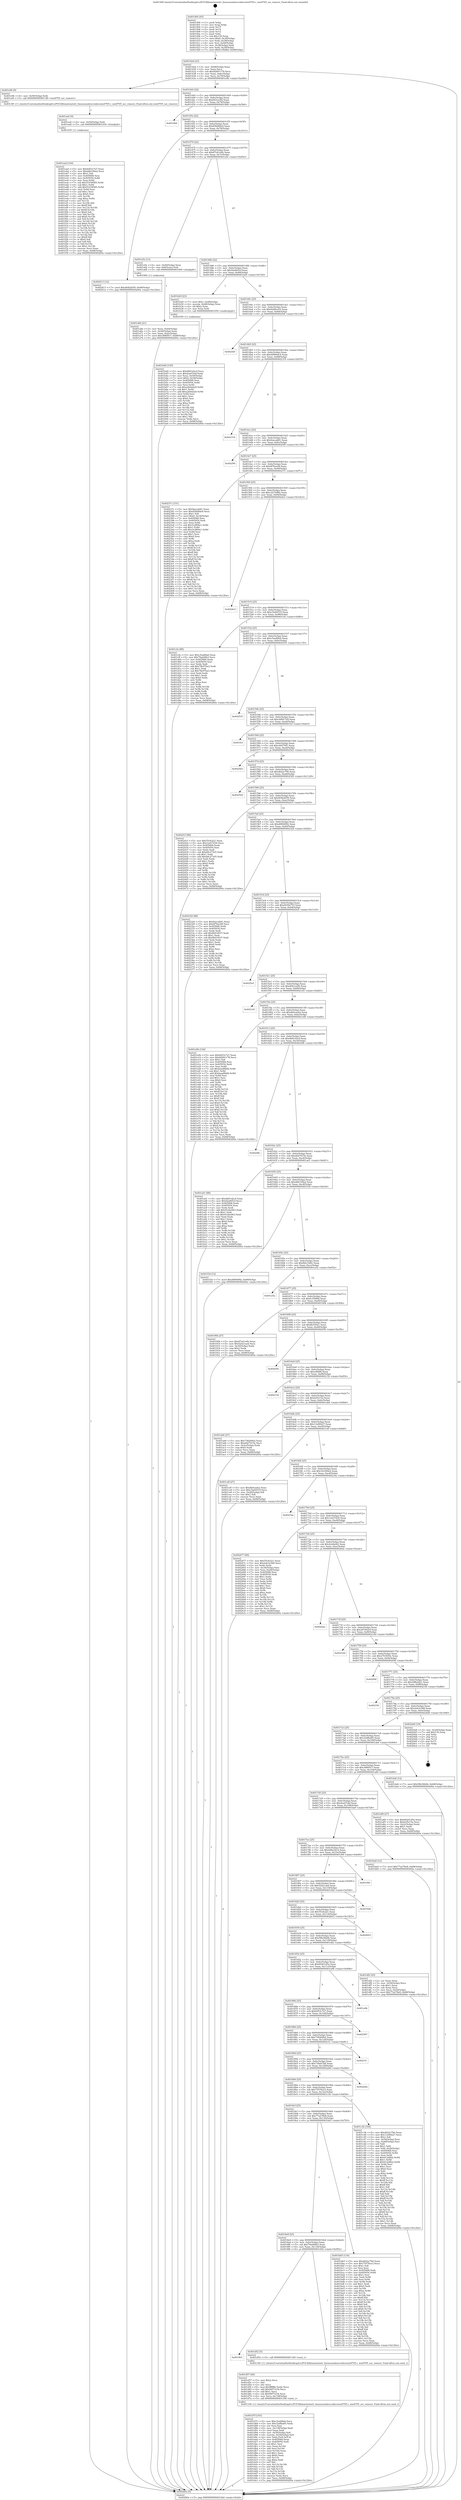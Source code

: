 digraph "0x401400" {
  label = "0x401400 (/mnt/c/Users/mathe/Desktop/tcc/POCII/binaries/extr_linuxsoundsoccodecswm9705.c_wm9705_soc_remove_Final-ollvm.out::main(0))"
  labelloc = "t"
  node[shape=record]

  Entry [label="",width=0.3,height=0.3,shape=circle,fillcolor=black,style=filled]
  "0x40142d" [label="{
     0x40142d [23]\l
     | [instrs]\l
     &nbsp;&nbsp;0x40142d \<+3\>: mov -0x68(%rbp),%eax\l
     &nbsp;&nbsp;0x401430 \<+2\>: mov %eax,%ecx\l
     &nbsp;&nbsp;0x401432 \<+6\>: sub $0x82691178,%ecx\l
     &nbsp;&nbsp;0x401438 \<+3\>: mov %eax,-0x6c(%rbp)\l
     &nbsp;&nbsp;0x40143b \<+3\>: mov %ecx,-0x70(%rbp)\l
     &nbsp;&nbsp;0x40143e \<+6\>: je 0000000000401e9b \<main+0xa9b\>\l
  }"]
  "0x401e9b" [label="{
     0x401e9b [9]\l
     | [instrs]\l
     &nbsp;&nbsp;0x401e9b \<+4\>: mov -0x50(%rbp),%rdi\l
     &nbsp;&nbsp;0x401e9f \<+5\>: call 00000000004013f0 \<wm9705_soc_remove\>\l
     | [calls]\l
     &nbsp;&nbsp;0x4013f0 \{1\} (/mnt/c/Users/mathe/Desktop/tcc/POCII/binaries/extr_linuxsoundsoccodecswm9705.c_wm9705_soc_remove_Final-ollvm.out::wm9705_soc_remove)\l
  }"]
  "0x401444" [label="{
     0x401444 [22]\l
     | [instrs]\l
     &nbsp;&nbsp;0x401444 \<+5\>: jmp 0000000000401449 \<main+0x49\>\l
     &nbsp;&nbsp;0x401449 \<+3\>: mov -0x6c(%rbp),%eax\l
     &nbsp;&nbsp;0x40144c \<+5\>: sub $0x843ca3f2,%eax\l
     &nbsp;&nbsp;0x401451 \<+3\>: mov %eax,-0x74(%rbp)\l
     &nbsp;&nbsp;0x401454 \<+6\>: je 00000000004019b6 \<main+0x5b6\>\l
  }"]
  Exit [label="",width=0.3,height=0.3,shape=circle,fillcolor=black,style=filled,peripheries=2]
  "0x4019b6" [label="{
     0x4019b6\l
  }", style=dashed]
  "0x40145a" [label="{
     0x40145a [22]\l
     | [instrs]\l
     &nbsp;&nbsp;0x40145a \<+5\>: jmp 000000000040145f \<main+0x5f\>\l
     &nbsp;&nbsp;0x40145f \<+3\>: mov -0x6c(%rbp),%eax\l
     &nbsp;&nbsp;0x401462 \<+5\>: sub $0x858d84e9,%eax\l
     &nbsp;&nbsp;0x401467 \<+3\>: mov %eax,-0x78(%rbp)\l
     &nbsp;&nbsp;0x40146a \<+6\>: je 0000000000402413 \<main+0x1013\>\l
  }"]
  "0x401ead" [label="{
     0x401ead [144]\l
     | [instrs]\l
     &nbsp;&nbsp;0x401ead \<+5\>: mov $0x6d53c7a7,%eax\l
     &nbsp;&nbsp;0x401eb2 \<+5\>: mov $0xddb199a2,%ecx\l
     &nbsp;&nbsp;0x401eb7 \<+2\>: mov $0x1,%dl\l
     &nbsp;&nbsp;0x401eb9 \<+7\>: mov 0x405068,%esi\l
     &nbsp;&nbsp;0x401ec0 \<+8\>: mov 0x405054,%r8d\l
     &nbsp;&nbsp;0x401ec8 \<+3\>: mov %esi,%r9d\l
     &nbsp;&nbsp;0x401ecb \<+7\>: sub $0x51038585,%r9d\l
     &nbsp;&nbsp;0x401ed2 \<+4\>: sub $0x1,%r9d\l
     &nbsp;&nbsp;0x401ed6 \<+7\>: add $0x51038585,%r9d\l
     &nbsp;&nbsp;0x401edd \<+4\>: imul %r9d,%esi\l
     &nbsp;&nbsp;0x401ee1 \<+3\>: and $0x1,%esi\l
     &nbsp;&nbsp;0x401ee4 \<+3\>: cmp $0x0,%esi\l
     &nbsp;&nbsp;0x401ee7 \<+4\>: sete %r10b\l
     &nbsp;&nbsp;0x401eeb \<+4\>: cmp $0xa,%r8d\l
     &nbsp;&nbsp;0x401eef \<+4\>: setl %r11b\l
     &nbsp;&nbsp;0x401ef3 \<+3\>: mov %r10b,%bl\l
     &nbsp;&nbsp;0x401ef6 \<+3\>: xor $0xff,%bl\l
     &nbsp;&nbsp;0x401ef9 \<+3\>: mov %r11b,%r14b\l
     &nbsp;&nbsp;0x401efc \<+4\>: xor $0xff,%r14b\l
     &nbsp;&nbsp;0x401f00 \<+3\>: xor $0x0,%dl\l
     &nbsp;&nbsp;0x401f03 \<+3\>: mov %bl,%r15b\l
     &nbsp;&nbsp;0x401f06 \<+4\>: and $0x0,%r15b\l
     &nbsp;&nbsp;0x401f0a \<+3\>: and %dl,%r10b\l
     &nbsp;&nbsp;0x401f0d \<+3\>: mov %r14b,%r12b\l
     &nbsp;&nbsp;0x401f10 \<+4\>: and $0x0,%r12b\l
     &nbsp;&nbsp;0x401f14 \<+3\>: and %dl,%r11b\l
     &nbsp;&nbsp;0x401f17 \<+3\>: or %r10b,%r15b\l
     &nbsp;&nbsp;0x401f1a \<+3\>: or %r11b,%r12b\l
     &nbsp;&nbsp;0x401f1d \<+3\>: xor %r12b,%r15b\l
     &nbsp;&nbsp;0x401f20 \<+3\>: or %r14b,%bl\l
     &nbsp;&nbsp;0x401f23 \<+3\>: xor $0xff,%bl\l
     &nbsp;&nbsp;0x401f26 \<+3\>: or $0x0,%dl\l
     &nbsp;&nbsp;0x401f29 \<+2\>: and %dl,%bl\l
     &nbsp;&nbsp;0x401f2b \<+3\>: or %bl,%r15b\l
     &nbsp;&nbsp;0x401f2e \<+4\>: test $0x1,%r15b\l
     &nbsp;&nbsp;0x401f32 \<+3\>: cmovne %ecx,%eax\l
     &nbsp;&nbsp;0x401f35 \<+3\>: mov %eax,-0x68(%rbp)\l
     &nbsp;&nbsp;0x401f38 \<+5\>: jmp 000000000040260a \<main+0x120a\>\l
  }"]
  "0x402413" [label="{
     0x402413 [12]\l
     | [instrs]\l
     &nbsp;&nbsp;0x402413 \<+7\>: movl $0xd04b2b59,-0x68(%rbp)\l
     &nbsp;&nbsp;0x40241a \<+5\>: jmp 000000000040260a \<main+0x120a\>\l
  }"]
  "0x401470" [label="{
     0x401470 [22]\l
     | [instrs]\l
     &nbsp;&nbsp;0x401470 \<+5\>: jmp 0000000000401475 \<main+0x75\>\l
     &nbsp;&nbsp;0x401475 \<+3\>: mov -0x6c(%rbp),%eax\l
     &nbsp;&nbsp;0x401478 \<+5\>: sub $0x87e41e4b,%eax\l
     &nbsp;&nbsp;0x40147d \<+3\>: mov %eax,-0x7c(%rbp)\l
     &nbsp;&nbsp;0x401480 \<+6\>: je 0000000000401a5e \<main+0x65e\>\l
  }"]
  "0x401ea4" [label="{
     0x401ea4 [9]\l
     | [instrs]\l
     &nbsp;&nbsp;0x401ea4 \<+4\>: mov -0x50(%rbp),%rdi\l
     &nbsp;&nbsp;0x401ea8 \<+5\>: call 0000000000401030 \<free@plt\>\l
     | [calls]\l
     &nbsp;&nbsp;0x401030 \{1\} (unknown)\l
  }"]
  "0x401a5e" [label="{
     0x401a5e [13]\l
     | [instrs]\l
     &nbsp;&nbsp;0x401a5e \<+4\>: mov -0x40(%rbp),%rax\l
     &nbsp;&nbsp;0x401a62 \<+4\>: mov 0x8(%rax),%rdi\l
     &nbsp;&nbsp;0x401a66 \<+5\>: call 0000000000401060 \<atoi@plt\>\l
     | [calls]\l
     &nbsp;&nbsp;0x401060 \{1\} (unknown)\l
  }"]
  "0x401486" [label="{
     0x401486 [22]\l
     | [instrs]\l
     &nbsp;&nbsp;0x401486 \<+5\>: jmp 000000000040148b \<main+0x8b\>\l
     &nbsp;&nbsp;0x40148b \<+3\>: mov -0x6c(%rbp),%eax\l
     &nbsp;&nbsp;0x40148e \<+5\>: sub $0x92a665cf,%eax\l
     &nbsp;&nbsp;0x401493 \<+3\>: mov %eax,-0x80(%rbp)\l
     &nbsp;&nbsp;0x401496 \<+6\>: je 0000000000401b29 \<main+0x729\>\l
  }"]
  "0x401d7f" [label="{
     0x401d7f [103]\l
     | [instrs]\l
     &nbsp;&nbsp;0x401d7f \<+5\>: mov $0xc5ea88a6,%ecx\l
     &nbsp;&nbsp;0x401d84 \<+5\>: mov $0x32dfba85,%edx\l
     &nbsp;&nbsp;0x401d89 \<+2\>: xor %esi,%esi\l
     &nbsp;&nbsp;0x401d8b \<+6\>: mov -0x138(%rbp),%edi\l
     &nbsp;&nbsp;0x401d91 \<+3\>: imul %eax,%edi\l
     &nbsp;&nbsp;0x401d94 \<+4\>: mov -0x50(%rbp),%r8\l
     &nbsp;&nbsp;0x401d98 \<+4\>: movslq -0x54(%rbp),%r9\l
     &nbsp;&nbsp;0x401d9c \<+4\>: mov %edi,(%r8,%r9,4)\l
     &nbsp;&nbsp;0x401da0 \<+7\>: mov 0x405068,%eax\l
     &nbsp;&nbsp;0x401da7 \<+7\>: mov 0x405054,%edi\l
     &nbsp;&nbsp;0x401dae \<+3\>: sub $0x1,%esi\l
     &nbsp;&nbsp;0x401db1 \<+3\>: mov %eax,%r10d\l
     &nbsp;&nbsp;0x401db4 \<+3\>: add %esi,%r10d\l
     &nbsp;&nbsp;0x401db7 \<+4\>: imul %r10d,%eax\l
     &nbsp;&nbsp;0x401dbb \<+3\>: and $0x1,%eax\l
     &nbsp;&nbsp;0x401dbe \<+3\>: cmp $0x0,%eax\l
     &nbsp;&nbsp;0x401dc1 \<+4\>: sete %r11b\l
     &nbsp;&nbsp;0x401dc5 \<+3\>: cmp $0xa,%edi\l
     &nbsp;&nbsp;0x401dc8 \<+3\>: setl %bl\l
     &nbsp;&nbsp;0x401dcb \<+3\>: mov %r11b,%r14b\l
     &nbsp;&nbsp;0x401dce \<+3\>: and %bl,%r14b\l
     &nbsp;&nbsp;0x401dd1 \<+3\>: xor %bl,%r11b\l
     &nbsp;&nbsp;0x401dd4 \<+3\>: or %r11b,%r14b\l
     &nbsp;&nbsp;0x401dd7 \<+4\>: test $0x1,%r14b\l
     &nbsp;&nbsp;0x401ddb \<+3\>: cmovne %edx,%ecx\l
     &nbsp;&nbsp;0x401dde \<+3\>: mov %ecx,-0x68(%rbp)\l
     &nbsp;&nbsp;0x401de1 \<+5\>: jmp 000000000040260a \<main+0x120a\>\l
  }"]
  "0x401b29" [label="{
     0x401b29 [23]\l
     | [instrs]\l
     &nbsp;&nbsp;0x401b29 \<+7\>: movl $0x1,-0x48(%rbp)\l
     &nbsp;&nbsp;0x401b30 \<+4\>: movslq -0x48(%rbp),%rax\l
     &nbsp;&nbsp;0x401b34 \<+4\>: shl $0x2,%rax\l
     &nbsp;&nbsp;0x401b38 \<+3\>: mov %rax,%rdi\l
     &nbsp;&nbsp;0x401b3b \<+5\>: call 0000000000401050 \<malloc@plt\>\l
     | [calls]\l
     &nbsp;&nbsp;0x401050 \{1\} (unknown)\l
  }"]
  "0x40149c" [label="{
     0x40149c [25]\l
     | [instrs]\l
     &nbsp;&nbsp;0x40149c \<+5\>: jmp 00000000004014a1 \<main+0xa1\>\l
     &nbsp;&nbsp;0x4014a1 \<+3\>: mov -0x6c(%rbp),%eax\l
     &nbsp;&nbsp;0x4014a4 \<+5\>: sub $0x92d6ec03,%eax\l
     &nbsp;&nbsp;0x4014a9 \<+6\>: mov %eax,-0x84(%rbp)\l
     &nbsp;&nbsp;0x4014af \<+6\>: je 00000000004025df \<main+0x11df\>\l
  }"]
  "0x401d57" [label="{
     0x401d57 [40]\l
     | [instrs]\l
     &nbsp;&nbsp;0x401d57 \<+5\>: mov $0x2,%ecx\l
     &nbsp;&nbsp;0x401d5c \<+1\>: cltd\l
     &nbsp;&nbsp;0x401d5d \<+2\>: idiv %ecx\l
     &nbsp;&nbsp;0x401d5f \<+6\>: imul $0xfffffffe,%edx,%ecx\l
     &nbsp;&nbsp;0x401d65 \<+6\>: add $0x90f73c54,%ecx\l
     &nbsp;&nbsp;0x401d6b \<+3\>: add $0x1,%ecx\l
     &nbsp;&nbsp;0x401d6e \<+6\>: sub $0x90f73c54,%ecx\l
     &nbsp;&nbsp;0x401d74 \<+6\>: mov %ecx,-0x138(%rbp)\l
     &nbsp;&nbsp;0x401d7a \<+5\>: call 0000000000401160 \<next_i\>\l
     | [calls]\l
     &nbsp;&nbsp;0x401160 \{1\} (/mnt/c/Users/mathe/Desktop/tcc/POCII/binaries/extr_linuxsoundsoccodecswm9705.c_wm9705_soc_remove_Final-ollvm.out::next_i)\l
  }"]
  "0x4025df" [label="{
     0x4025df\l
  }", style=dashed]
  "0x4014b5" [label="{
     0x4014b5 [25]\l
     | [instrs]\l
     &nbsp;&nbsp;0x4014b5 \<+5\>: jmp 00000000004014ba \<main+0xba\>\l
     &nbsp;&nbsp;0x4014ba \<+3\>: mov -0x6c(%rbp),%eax\l
     &nbsp;&nbsp;0x4014bd \<+5\>: sub $0x9d994dc4,%eax\l
     &nbsp;&nbsp;0x4014c2 \<+6\>: mov %eax,-0x88(%rbp)\l
     &nbsp;&nbsp;0x4014c8 \<+6\>: je 0000000000402318 \<main+0xf18\>\l
  }"]
  "0x401901" [label="{
     0x401901\l
  }", style=dashed]
  "0x402318" [label="{
     0x402318\l
  }", style=dashed]
  "0x4014ce" [label="{
     0x4014ce [25]\l
     | [instrs]\l
     &nbsp;&nbsp;0x4014ce \<+5\>: jmp 00000000004014d3 \<main+0xd3\>\l
     &nbsp;&nbsp;0x4014d3 \<+3\>: mov -0x6c(%rbp),%eax\l
     &nbsp;&nbsp;0x4014d6 \<+5\>: sub $0x9eecab81,%eax\l
     &nbsp;&nbsp;0x4014db \<+6\>: mov %eax,-0x8c(%rbp)\l
     &nbsp;&nbsp;0x4014e1 \<+6\>: je 00000000004025f0 \<main+0x11f0\>\l
  }"]
  "0x401d52" [label="{
     0x401d52 [5]\l
     | [instrs]\l
     &nbsp;&nbsp;0x401d52 \<+5\>: call 0000000000401160 \<next_i\>\l
     | [calls]\l
     &nbsp;&nbsp;0x401160 \{1\} (/mnt/c/Users/mathe/Desktop/tcc/POCII/binaries/extr_linuxsoundsoccodecswm9705.c_wm9705_soc_remove_Final-ollvm.out::next_i)\l
  }"]
  "0x4025f0" [label="{
     0x4025f0\l
  }", style=dashed]
  "0x4014e7" [label="{
     0x4014e7 [25]\l
     | [instrs]\l
     &nbsp;&nbsp;0x4014e7 \<+5\>: jmp 00000000004014ec \<main+0xec\>\l
     &nbsp;&nbsp;0x4014ec \<+3\>: mov -0x6c(%rbp),%eax\l
     &nbsp;&nbsp;0x4014ef \<+5\>: sub $0x9f76ac08,%eax\l
     &nbsp;&nbsp;0x4014f4 \<+6\>: mov %eax,-0x90(%rbp)\l
     &nbsp;&nbsp;0x4014fa \<+6\>: je 000000000040237c \<main+0xf7c\>\l
  }"]
  "0x4018e8" [label="{
     0x4018e8 [25]\l
     | [instrs]\l
     &nbsp;&nbsp;0x4018e8 \<+5\>: jmp 00000000004018ed \<main+0x4ed\>\l
     &nbsp;&nbsp;0x4018ed \<+3\>: mov -0x6c(%rbp),%eax\l
     &nbsp;&nbsp;0x4018f0 \<+5\>: sub $0x79add9b3,%eax\l
     &nbsp;&nbsp;0x4018f5 \<+6\>: mov %eax,-0x134(%rbp)\l
     &nbsp;&nbsp;0x4018fb \<+6\>: je 0000000000401d52 \<main+0x952\>\l
  }"]
  "0x40237c" [label="{
     0x40237c [151]\l
     | [instrs]\l
     &nbsp;&nbsp;0x40237c \<+5\>: mov $0x9eecab81,%eax\l
     &nbsp;&nbsp;0x402381 \<+5\>: mov $0x858d84e9,%ecx\l
     &nbsp;&nbsp;0x402386 \<+2\>: mov $0x1,%dl\l
     &nbsp;&nbsp;0x402388 \<+7\>: movl $0x0,-0x34(%rbp)\l
     &nbsp;&nbsp;0x40238f \<+7\>: mov 0x405068,%esi\l
     &nbsp;&nbsp;0x402396 \<+7\>: mov 0x405054,%edi\l
     &nbsp;&nbsp;0x40239d \<+3\>: mov %esi,%r8d\l
     &nbsp;&nbsp;0x4023a0 \<+7\>: sub $0x3c2f69e1,%r8d\l
     &nbsp;&nbsp;0x4023a7 \<+4\>: sub $0x1,%r8d\l
     &nbsp;&nbsp;0x4023ab \<+7\>: add $0x3c2f69e1,%r8d\l
     &nbsp;&nbsp;0x4023b2 \<+4\>: imul %r8d,%esi\l
     &nbsp;&nbsp;0x4023b6 \<+3\>: and $0x1,%esi\l
     &nbsp;&nbsp;0x4023b9 \<+3\>: cmp $0x0,%esi\l
     &nbsp;&nbsp;0x4023bc \<+4\>: sete %r9b\l
     &nbsp;&nbsp;0x4023c0 \<+3\>: cmp $0xa,%edi\l
     &nbsp;&nbsp;0x4023c3 \<+4\>: setl %r10b\l
     &nbsp;&nbsp;0x4023c7 \<+3\>: mov %r9b,%r11b\l
     &nbsp;&nbsp;0x4023ca \<+4\>: xor $0xff,%r11b\l
     &nbsp;&nbsp;0x4023ce \<+3\>: mov %r10b,%bl\l
     &nbsp;&nbsp;0x4023d1 \<+3\>: xor $0xff,%bl\l
     &nbsp;&nbsp;0x4023d4 \<+3\>: xor $0x1,%dl\l
     &nbsp;&nbsp;0x4023d7 \<+3\>: mov %r11b,%r14b\l
     &nbsp;&nbsp;0x4023da \<+4\>: and $0xff,%r14b\l
     &nbsp;&nbsp;0x4023de \<+3\>: and %dl,%r9b\l
     &nbsp;&nbsp;0x4023e1 \<+3\>: mov %bl,%r15b\l
     &nbsp;&nbsp;0x4023e4 \<+4\>: and $0xff,%r15b\l
     &nbsp;&nbsp;0x4023e8 \<+3\>: and %dl,%r10b\l
     &nbsp;&nbsp;0x4023eb \<+3\>: or %r9b,%r14b\l
     &nbsp;&nbsp;0x4023ee \<+3\>: or %r10b,%r15b\l
     &nbsp;&nbsp;0x4023f1 \<+3\>: xor %r15b,%r14b\l
     &nbsp;&nbsp;0x4023f4 \<+3\>: or %bl,%r11b\l
     &nbsp;&nbsp;0x4023f7 \<+4\>: xor $0xff,%r11b\l
     &nbsp;&nbsp;0x4023fb \<+3\>: or $0x1,%dl\l
     &nbsp;&nbsp;0x4023fe \<+3\>: and %dl,%r11b\l
     &nbsp;&nbsp;0x402401 \<+3\>: or %r11b,%r14b\l
     &nbsp;&nbsp;0x402404 \<+4\>: test $0x1,%r14b\l
     &nbsp;&nbsp;0x402408 \<+3\>: cmovne %ecx,%eax\l
     &nbsp;&nbsp;0x40240b \<+3\>: mov %eax,-0x68(%rbp)\l
     &nbsp;&nbsp;0x40240e \<+5\>: jmp 000000000040260a \<main+0x120a\>\l
  }"]
  "0x401500" [label="{
     0x401500 [25]\l
     | [instrs]\l
     &nbsp;&nbsp;0x401500 \<+5\>: jmp 0000000000401505 \<main+0x105\>\l
     &nbsp;&nbsp;0x401505 \<+3\>: mov -0x6c(%rbp),%eax\l
     &nbsp;&nbsp;0x401508 \<+5\>: sub $0xc227dd82,%eax\l
     &nbsp;&nbsp;0x40150d \<+6\>: mov %eax,-0x94(%rbp)\l
     &nbsp;&nbsp;0x401513 \<+6\>: je 00000000004024e3 \<main+0x10e3\>\l
  }"]
  "0x401bb5" [label="{
     0x401bb5 [134]\l
     | [instrs]\l
     &nbsp;&nbsp;0x401bb5 \<+5\>: mov $0xd022c790,%eax\l
     &nbsp;&nbsp;0x401bba \<+5\>: mov $0x75578ce3,%ecx\l
     &nbsp;&nbsp;0x401bbf \<+2\>: mov $0x1,%dl\l
     &nbsp;&nbsp;0x401bc1 \<+2\>: xor %esi,%esi\l
     &nbsp;&nbsp;0x401bc3 \<+7\>: mov 0x405068,%edi\l
     &nbsp;&nbsp;0x401bca \<+8\>: mov 0x405054,%r8d\l
     &nbsp;&nbsp;0x401bd2 \<+3\>: sub $0x1,%esi\l
     &nbsp;&nbsp;0x401bd5 \<+3\>: mov %edi,%r9d\l
     &nbsp;&nbsp;0x401bd8 \<+3\>: add %esi,%r9d\l
     &nbsp;&nbsp;0x401bdb \<+4\>: imul %r9d,%edi\l
     &nbsp;&nbsp;0x401bdf \<+3\>: and $0x1,%edi\l
     &nbsp;&nbsp;0x401be2 \<+3\>: cmp $0x0,%edi\l
     &nbsp;&nbsp;0x401be5 \<+4\>: sete %r10b\l
     &nbsp;&nbsp;0x401be9 \<+4\>: cmp $0xa,%r8d\l
     &nbsp;&nbsp;0x401bed \<+4\>: setl %r11b\l
     &nbsp;&nbsp;0x401bf1 \<+3\>: mov %r10b,%bl\l
     &nbsp;&nbsp;0x401bf4 \<+3\>: xor $0xff,%bl\l
     &nbsp;&nbsp;0x401bf7 \<+3\>: mov %r11b,%r14b\l
     &nbsp;&nbsp;0x401bfa \<+4\>: xor $0xff,%r14b\l
     &nbsp;&nbsp;0x401bfe \<+3\>: xor $0x0,%dl\l
     &nbsp;&nbsp;0x401c01 \<+3\>: mov %bl,%r15b\l
     &nbsp;&nbsp;0x401c04 \<+4\>: and $0x0,%r15b\l
     &nbsp;&nbsp;0x401c08 \<+3\>: and %dl,%r10b\l
     &nbsp;&nbsp;0x401c0b \<+3\>: mov %r14b,%r12b\l
     &nbsp;&nbsp;0x401c0e \<+4\>: and $0x0,%r12b\l
     &nbsp;&nbsp;0x401c12 \<+3\>: and %dl,%r11b\l
     &nbsp;&nbsp;0x401c15 \<+3\>: or %r10b,%r15b\l
     &nbsp;&nbsp;0x401c18 \<+3\>: or %r11b,%r12b\l
     &nbsp;&nbsp;0x401c1b \<+3\>: xor %r12b,%r15b\l
     &nbsp;&nbsp;0x401c1e \<+3\>: or %r14b,%bl\l
     &nbsp;&nbsp;0x401c21 \<+3\>: xor $0xff,%bl\l
     &nbsp;&nbsp;0x401c24 \<+3\>: or $0x0,%dl\l
     &nbsp;&nbsp;0x401c27 \<+2\>: and %dl,%bl\l
     &nbsp;&nbsp;0x401c29 \<+3\>: or %bl,%r15b\l
     &nbsp;&nbsp;0x401c2c \<+4\>: test $0x1,%r15b\l
     &nbsp;&nbsp;0x401c30 \<+3\>: cmovne %ecx,%eax\l
     &nbsp;&nbsp;0x401c33 \<+3\>: mov %eax,-0x68(%rbp)\l
     &nbsp;&nbsp;0x401c36 \<+5\>: jmp 000000000040260a \<main+0x120a\>\l
  }"]
  "0x4024e3" [label="{
     0x4024e3\l
  }", style=dashed]
  "0x401519" [label="{
     0x401519 [25]\l
     | [instrs]\l
     &nbsp;&nbsp;0x401519 \<+5\>: jmp 000000000040151e \<main+0x11e\>\l
     &nbsp;&nbsp;0x40151e \<+3\>: mov -0x6c(%rbp),%eax\l
     &nbsp;&nbsp;0x401521 \<+5\>: sub $0xc5a04519,%eax\l
     &nbsp;&nbsp;0x401526 \<+6\>: mov %eax,-0x98(%rbp)\l
     &nbsp;&nbsp;0x40152c \<+6\>: je 0000000000401cfa \<main+0x8fa\>\l
  }"]
  "0x4018cf" [label="{
     0x4018cf [25]\l
     | [instrs]\l
     &nbsp;&nbsp;0x4018cf \<+5\>: jmp 00000000004018d4 \<main+0x4d4\>\l
     &nbsp;&nbsp;0x4018d4 \<+3\>: mov -0x6c(%rbp),%eax\l
     &nbsp;&nbsp;0x4018d7 \<+5\>: sub $0x77a278e8,%eax\l
     &nbsp;&nbsp;0x4018dc \<+6\>: mov %eax,-0x130(%rbp)\l
     &nbsp;&nbsp;0x4018e2 \<+6\>: je 0000000000401bb5 \<main+0x7b5\>\l
  }"]
  "0x401cfa" [label="{
     0x401cfa [88]\l
     | [instrs]\l
     &nbsp;&nbsp;0x401cfa \<+5\>: mov $0xc5ea88a6,%eax\l
     &nbsp;&nbsp;0x401cff \<+5\>: mov $0x79add9b3,%ecx\l
     &nbsp;&nbsp;0x401d04 \<+7\>: mov 0x405068,%edx\l
     &nbsp;&nbsp;0x401d0b \<+7\>: mov 0x405054,%esi\l
     &nbsp;&nbsp;0x401d12 \<+2\>: mov %edx,%edi\l
     &nbsp;&nbsp;0x401d14 \<+6\>: add $0x78e97ba3,%edi\l
     &nbsp;&nbsp;0x401d1a \<+3\>: sub $0x1,%edi\l
     &nbsp;&nbsp;0x401d1d \<+6\>: sub $0x78e97ba3,%edi\l
     &nbsp;&nbsp;0x401d23 \<+3\>: imul %edi,%edx\l
     &nbsp;&nbsp;0x401d26 \<+3\>: and $0x1,%edx\l
     &nbsp;&nbsp;0x401d29 \<+3\>: cmp $0x0,%edx\l
     &nbsp;&nbsp;0x401d2c \<+4\>: sete %r8b\l
     &nbsp;&nbsp;0x401d30 \<+3\>: cmp $0xa,%esi\l
     &nbsp;&nbsp;0x401d33 \<+4\>: setl %r9b\l
     &nbsp;&nbsp;0x401d37 \<+3\>: mov %r8b,%r10b\l
     &nbsp;&nbsp;0x401d3a \<+3\>: and %r9b,%r10b\l
     &nbsp;&nbsp;0x401d3d \<+3\>: xor %r9b,%r8b\l
     &nbsp;&nbsp;0x401d40 \<+3\>: or %r8b,%r10b\l
     &nbsp;&nbsp;0x401d43 \<+4\>: test $0x1,%r10b\l
     &nbsp;&nbsp;0x401d47 \<+3\>: cmovne %ecx,%eax\l
     &nbsp;&nbsp;0x401d4a \<+3\>: mov %eax,-0x68(%rbp)\l
     &nbsp;&nbsp;0x401d4d \<+5\>: jmp 000000000040260a \<main+0x120a\>\l
  }"]
  "0x401532" [label="{
     0x401532 [25]\l
     | [instrs]\l
     &nbsp;&nbsp;0x401532 \<+5\>: jmp 0000000000401537 \<main+0x137\>\l
     &nbsp;&nbsp;0x401537 \<+3\>: mov -0x6c(%rbp),%eax\l
     &nbsp;&nbsp;0x40153a \<+5\>: sub $0xc5ea88a6,%eax\l
     &nbsp;&nbsp;0x40153f \<+6\>: mov %eax,-0x9c(%rbp)\l
     &nbsp;&nbsp;0x401545 \<+6\>: je 0000000000402535 \<main+0x1135\>\l
  }"]
  "0x401c3b" [label="{
     0x401c3b [164]\l
     | [instrs]\l
     &nbsp;&nbsp;0x401c3b \<+5\>: mov $0xd022c790,%eax\l
     &nbsp;&nbsp;0x401c40 \<+5\>: mov $0x13a99227,%ecx\l
     &nbsp;&nbsp;0x401c45 \<+2\>: mov $0x1,%dl\l
     &nbsp;&nbsp;0x401c47 \<+3\>: mov -0x54(%rbp),%esi\l
     &nbsp;&nbsp;0x401c4a \<+3\>: cmp -0x48(%rbp),%esi\l
     &nbsp;&nbsp;0x401c4d \<+4\>: setl %dil\l
     &nbsp;&nbsp;0x401c51 \<+4\>: and $0x1,%dil\l
     &nbsp;&nbsp;0x401c55 \<+4\>: mov %dil,-0x26(%rbp)\l
     &nbsp;&nbsp;0x401c59 \<+7\>: mov 0x405068,%esi\l
     &nbsp;&nbsp;0x401c60 \<+8\>: mov 0x405054,%r8d\l
     &nbsp;&nbsp;0x401c68 \<+3\>: mov %esi,%r9d\l
     &nbsp;&nbsp;0x401c6b \<+7\>: sub $0x612d8b2,%r9d\l
     &nbsp;&nbsp;0x401c72 \<+4\>: sub $0x1,%r9d\l
     &nbsp;&nbsp;0x401c76 \<+7\>: add $0x612d8b2,%r9d\l
     &nbsp;&nbsp;0x401c7d \<+4\>: imul %r9d,%esi\l
     &nbsp;&nbsp;0x401c81 \<+3\>: and $0x1,%esi\l
     &nbsp;&nbsp;0x401c84 \<+3\>: cmp $0x0,%esi\l
     &nbsp;&nbsp;0x401c87 \<+4\>: sete %dil\l
     &nbsp;&nbsp;0x401c8b \<+4\>: cmp $0xa,%r8d\l
     &nbsp;&nbsp;0x401c8f \<+4\>: setl %r10b\l
     &nbsp;&nbsp;0x401c93 \<+3\>: mov %dil,%r11b\l
     &nbsp;&nbsp;0x401c96 \<+4\>: xor $0xff,%r11b\l
     &nbsp;&nbsp;0x401c9a \<+3\>: mov %r10b,%bl\l
     &nbsp;&nbsp;0x401c9d \<+3\>: xor $0xff,%bl\l
     &nbsp;&nbsp;0x401ca0 \<+3\>: xor $0x1,%dl\l
     &nbsp;&nbsp;0x401ca3 \<+3\>: mov %r11b,%r14b\l
     &nbsp;&nbsp;0x401ca6 \<+4\>: and $0xff,%r14b\l
     &nbsp;&nbsp;0x401caa \<+3\>: and %dl,%dil\l
     &nbsp;&nbsp;0x401cad \<+3\>: mov %bl,%r15b\l
     &nbsp;&nbsp;0x401cb0 \<+4\>: and $0xff,%r15b\l
     &nbsp;&nbsp;0x401cb4 \<+3\>: and %dl,%r10b\l
     &nbsp;&nbsp;0x401cb7 \<+3\>: or %dil,%r14b\l
     &nbsp;&nbsp;0x401cba \<+3\>: or %r10b,%r15b\l
     &nbsp;&nbsp;0x401cbd \<+3\>: xor %r15b,%r14b\l
     &nbsp;&nbsp;0x401cc0 \<+3\>: or %bl,%r11b\l
     &nbsp;&nbsp;0x401cc3 \<+4\>: xor $0xff,%r11b\l
     &nbsp;&nbsp;0x401cc7 \<+3\>: or $0x1,%dl\l
     &nbsp;&nbsp;0x401cca \<+3\>: and %dl,%r11b\l
     &nbsp;&nbsp;0x401ccd \<+3\>: or %r11b,%r14b\l
     &nbsp;&nbsp;0x401cd0 \<+4\>: test $0x1,%r14b\l
     &nbsp;&nbsp;0x401cd4 \<+3\>: cmovne %ecx,%eax\l
     &nbsp;&nbsp;0x401cd7 \<+3\>: mov %eax,-0x68(%rbp)\l
     &nbsp;&nbsp;0x401cda \<+5\>: jmp 000000000040260a \<main+0x120a\>\l
  }"]
  "0x402535" [label="{
     0x402535\l
  }", style=dashed]
  "0x40154b" [label="{
     0x40154b [25]\l
     | [instrs]\l
     &nbsp;&nbsp;0x40154b \<+5\>: jmp 0000000000401550 \<main+0x150\>\l
     &nbsp;&nbsp;0x401550 \<+3\>: mov -0x6c(%rbp),%eax\l
     &nbsp;&nbsp;0x401553 \<+5\>: sub $0xcb8917e9,%eax\l
     &nbsp;&nbsp;0x401558 \<+6\>: mov %eax,-0xa0(%rbp)\l
     &nbsp;&nbsp;0x40155e \<+6\>: je 0000000000401fcf \<main+0xbcf\>\l
  }"]
  "0x4018b6" [label="{
     0x4018b6 [25]\l
     | [instrs]\l
     &nbsp;&nbsp;0x4018b6 \<+5\>: jmp 00000000004018bb \<main+0x4bb\>\l
     &nbsp;&nbsp;0x4018bb \<+3\>: mov -0x6c(%rbp),%eax\l
     &nbsp;&nbsp;0x4018be \<+5\>: sub $0x75578ce3,%eax\l
     &nbsp;&nbsp;0x4018c3 \<+6\>: mov %eax,-0x12c(%rbp)\l
     &nbsp;&nbsp;0x4018c9 \<+6\>: je 0000000000401c3b \<main+0x83b\>\l
  }"]
  "0x401fcf" [label="{
     0x401fcf\l
  }", style=dashed]
  "0x401564" [label="{
     0x401564 [25]\l
     | [instrs]\l
     &nbsp;&nbsp;0x401564 \<+5\>: jmp 0000000000401569 \<main+0x169\>\l
     &nbsp;&nbsp;0x401569 \<+3\>: mov -0x6c(%rbp),%eax\l
     &nbsp;&nbsp;0x40156c \<+5\>: sub $0xcbb576f1,%eax\l
     &nbsp;&nbsp;0x401571 \<+6\>: mov %eax,-0xa4(%rbp)\l
     &nbsp;&nbsp;0x401577 \<+6\>: je 00000000004025d3 \<main+0x11d3\>\l
  }"]
  "0x40228d" [label="{
     0x40228d\l
  }", style=dashed]
  "0x4025d3" [label="{
     0x4025d3\l
  }", style=dashed]
  "0x40157d" [label="{
     0x40157d [25]\l
     | [instrs]\l
     &nbsp;&nbsp;0x40157d \<+5\>: jmp 0000000000401582 \<main+0x182\>\l
     &nbsp;&nbsp;0x401582 \<+3\>: mov -0x6c(%rbp),%eax\l
     &nbsp;&nbsp;0x401585 \<+5\>: sub $0xd022c790,%eax\l
     &nbsp;&nbsp;0x40158a \<+6\>: mov %eax,-0xa8(%rbp)\l
     &nbsp;&nbsp;0x401590 \<+6\>: je 0000000000402529 \<main+0x1129\>\l
  }"]
  "0x40189d" [label="{
     0x40189d [25]\l
     | [instrs]\l
     &nbsp;&nbsp;0x40189d \<+5\>: jmp 00000000004018a2 \<main+0x4a2\>\l
     &nbsp;&nbsp;0x4018a2 \<+3\>: mov -0x6c(%rbp),%eax\l
     &nbsp;&nbsp;0x4018a5 \<+5\>: sub $0x738eb7b8,%eax\l
     &nbsp;&nbsp;0x4018aa \<+6\>: mov %eax,-0x128(%rbp)\l
     &nbsp;&nbsp;0x4018b0 \<+6\>: je 000000000040228d \<main+0xe8d\>\l
  }"]
  "0x402529" [label="{
     0x402529\l
  }", style=dashed]
  "0x401596" [label="{
     0x401596 [25]\l
     | [instrs]\l
     &nbsp;&nbsp;0x401596 \<+5\>: jmp 000000000040159b \<main+0x19b\>\l
     &nbsp;&nbsp;0x40159b \<+3\>: mov -0x6c(%rbp),%eax\l
     &nbsp;&nbsp;0x40159e \<+5\>: sub $0xd04b2b59,%eax\l
     &nbsp;&nbsp;0x4015a3 \<+6\>: mov %eax,-0xac(%rbp)\l
     &nbsp;&nbsp;0x4015a9 \<+6\>: je 000000000040241f \<main+0x101f\>\l
  }"]
  "0x4021f1" [label="{
     0x4021f1\l
  }", style=dashed]
  "0x40241f" [label="{
     0x40241f [88]\l
     | [instrs]\l
     &nbsp;&nbsp;0x40241f \<+5\>: mov $0x55cfe221,%eax\l
     &nbsp;&nbsp;0x402424 \<+5\>: mov $0x1ed37d30,%ecx\l
     &nbsp;&nbsp;0x402429 \<+7\>: mov 0x405068,%edx\l
     &nbsp;&nbsp;0x402430 \<+7\>: mov 0x405054,%esi\l
     &nbsp;&nbsp;0x402437 \<+2\>: mov %edx,%edi\l
     &nbsp;&nbsp;0x402439 \<+6\>: sub $0xb8c273e5,%edi\l
     &nbsp;&nbsp;0x40243f \<+3\>: sub $0x1,%edi\l
     &nbsp;&nbsp;0x402442 \<+6\>: add $0xb8c273e5,%edi\l
     &nbsp;&nbsp;0x402448 \<+3\>: imul %edi,%edx\l
     &nbsp;&nbsp;0x40244b \<+3\>: and $0x1,%edx\l
     &nbsp;&nbsp;0x40244e \<+3\>: cmp $0x0,%edx\l
     &nbsp;&nbsp;0x402451 \<+4\>: sete %r8b\l
     &nbsp;&nbsp;0x402455 \<+3\>: cmp $0xa,%esi\l
     &nbsp;&nbsp;0x402458 \<+4\>: setl %r9b\l
     &nbsp;&nbsp;0x40245c \<+3\>: mov %r8b,%r10b\l
     &nbsp;&nbsp;0x40245f \<+3\>: and %r9b,%r10b\l
     &nbsp;&nbsp;0x402462 \<+3\>: xor %r9b,%r8b\l
     &nbsp;&nbsp;0x402465 \<+3\>: or %r8b,%r10b\l
     &nbsp;&nbsp;0x402468 \<+4\>: test $0x1,%r10b\l
     &nbsp;&nbsp;0x40246c \<+3\>: cmovne %ecx,%eax\l
     &nbsp;&nbsp;0x40246f \<+3\>: mov %eax,-0x68(%rbp)\l
     &nbsp;&nbsp;0x402472 \<+5\>: jmp 000000000040260a \<main+0x120a\>\l
  }"]
  "0x4015af" [label="{
     0x4015af [25]\l
     | [instrs]\l
     &nbsp;&nbsp;0x4015af \<+5\>: jmp 00000000004015b4 \<main+0x1b4\>\l
     &nbsp;&nbsp;0x4015b4 \<+3\>: mov -0x6c(%rbp),%eax\l
     &nbsp;&nbsp;0x4015b7 \<+5\>: sub $0xd0894f92,%eax\l
     &nbsp;&nbsp;0x4015bc \<+6\>: mov %eax,-0xb0(%rbp)\l
     &nbsp;&nbsp;0x4015c2 \<+6\>: je 0000000000402324 \<main+0xf24\>\l
  }"]
  "0x401884" [label="{
     0x401884 [25]\l
     | [instrs]\l
     &nbsp;&nbsp;0x401884 \<+5\>: jmp 0000000000401889 \<main+0x489\>\l
     &nbsp;&nbsp;0x401889 \<+3\>: mov -0x6c(%rbp),%eax\l
     &nbsp;&nbsp;0x40188c \<+5\>: sub $0x738260b2,%eax\l
     &nbsp;&nbsp;0x401891 \<+6\>: mov %eax,-0x124(%rbp)\l
     &nbsp;&nbsp;0x401897 \<+6\>: je 00000000004021f1 \<main+0xdf1\>\l
  }"]
  "0x402324" [label="{
     0x402324 [88]\l
     | [instrs]\l
     &nbsp;&nbsp;0x402324 \<+5\>: mov $0x9eecab81,%eax\l
     &nbsp;&nbsp;0x402329 \<+5\>: mov $0x9f76ac08,%ecx\l
     &nbsp;&nbsp;0x40232e \<+7\>: mov 0x405068,%edx\l
     &nbsp;&nbsp;0x402335 \<+7\>: mov 0x405054,%esi\l
     &nbsp;&nbsp;0x40233c \<+2\>: mov %edx,%edi\l
     &nbsp;&nbsp;0x40233e \<+6\>: add $0xf0d10037,%edi\l
     &nbsp;&nbsp;0x402344 \<+3\>: sub $0x1,%edi\l
     &nbsp;&nbsp;0x402347 \<+6\>: sub $0xf0d10037,%edi\l
     &nbsp;&nbsp;0x40234d \<+3\>: imul %edi,%edx\l
     &nbsp;&nbsp;0x402350 \<+3\>: and $0x1,%edx\l
     &nbsp;&nbsp;0x402353 \<+3\>: cmp $0x0,%edx\l
     &nbsp;&nbsp;0x402356 \<+4\>: sete %r8b\l
     &nbsp;&nbsp;0x40235a \<+3\>: cmp $0xa,%esi\l
     &nbsp;&nbsp;0x40235d \<+4\>: setl %r9b\l
     &nbsp;&nbsp;0x402361 \<+3\>: mov %r8b,%r10b\l
     &nbsp;&nbsp;0x402364 \<+3\>: and %r9b,%r10b\l
     &nbsp;&nbsp;0x402367 \<+3\>: xor %r9b,%r8b\l
     &nbsp;&nbsp;0x40236a \<+3\>: or %r8b,%r10b\l
     &nbsp;&nbsp;0x40236d \<+4\>: test $0x1,%r10b\l
     &nbsp;&nbsp;0x402371 \<+3\>: cmovne %ecx,%eax\l
     &nbsp;&nbsp;0x402374 \<+3\>: mov %eax,-0x68(%rbp)\l
     &nbsp;&nbsp;0x402377 \<+5\>: jmp 000000000040260a \<main+0x120a\>\l
  }"]
  "0x4015c8" [label="{
     0x4015c8 [25]\l
     | [instrs]\l
     &nbsp;&nbsp;0x4015c8 \<+5\>: jmp 00000000004015cd \<main+0x1cd\>\l
     &nbsp;&nbsp;0x4015cd \<+3\>: mov -0x6c(%rbp),%eax\l
     &nbsp;&nbsp;0x4015d0 \<+5\>: sub $0xd439a753,%eax\l
     &nbsp;&nbsp;0x4015d5 \<+6\>: mov %eax,-0xb4(%rbp)\l
     &nbsp;&nbsp;0x4015db \<+6\>: je 00000000004025a5 \<main+0x11a5\>\l
  }"]
  "0x402587" [label="{
     0x402587\l
  }", style=dashed]
  "0x4025a5" [label="{
     0x4025a5\l
  }", style=dashed]
  "0x4015e1" [label="{
     0x4015e1 [25]\l
     | [instrs]\l
     &nbsp;&nbsp;0x4015e1 \<+5\>: jmp 00000000004015e6 \<main+0x1e6\>\l
     &nbsp;&nbsp;0x4015e6 \<+3\>: mov -0x6c(%rbp),%eax\l
     &nbsp;&nbsp;0x4015e9 \<+5\>: sub $0xd641ea56,%eax\l
     &nbsp;&nbsp;0x4015ee \<+6\>: mov %eax,-0xb8(%rbp)\l
     &nbsp;&nbsp;0x4015f4 \<+6\>: je 00000000004021d3 \<main+0xdd3\>\l
  }"]
  "0x40186b" [label="{
     0x40186b [25]\l
     | [instrs]\l
     &nbsp;&nbsp;0x40186b \<+5\>: jmp 0000000000401870 \<main+0x470\>\l
     &nbsp;&nbsp;0x401870 \<+3\>: mov -0x6c(%rbp),%eax\l
     &nbsp;&nbsp;0x401873 \<+5\>: sub $0x6d53c7a7,%eax\l
     &nbsp;&nbsp;0x401878 \<+6\>: mov %eax,-0x120(%rbp)\l
     &nbsp;&nbsp;0x40187e \<+6\>: je 0000000000402587 \<main+0x1187\>\l
  }"]
  "0x4021d3" [label="{
     0x4021d3\l
  }", style=dashed]
  "0x4015fa" [label="{
     0x4015fa [25]\l
     | [instrs]\l
     &nbsp;&nbsp;0x4015fa \<+5\>: jmp 00000000004015ff \<main+0x1ff\>\l
     &nbsp;&nbsp;0x4015ff \<+3\>: mov -0x6c(%rbp),%eax\l
     &nbsp;&nbsp;0x401602 \<+5\>: sub $0xdb0caeb2,%eax\l
     &nbsp;&nbsp;0x401607 \<+6\>: mov %eax,-0xbc(%rbp)\l
     &nbsp;&nbsp;0x40160d \<+6\>: je 0000000000401e0b \<main+0xa0b\>\l
  }"]
  "0x401a9b" [label="{
     0x401a9b\l
  }", style=dashed]
  "0x401e0b" [label="{
     0x401e0b [144]\l
     | [instrs]\l
     &nbsp;&nbsp;0x401e0b \<+5\>: mov $0x6d53c7a7,%eax\l
     &nbsp;&nbsp;0x401e10 \<+5\>: mov $0x82691178,%ecx\l
     &nbsp;&nbsp;0x401e15 \<+2\>: mov $0x1,%dl\l
     &nbsp;&nbsp;0x401e17 \<+7\>: mov 0x405068,%esi\l
     &nbsp;&nbsp;0x401e1e \<+7\>: mov 0x405054,%edi\l
     &nbsp;&nbsp;0x401e25 \<+3\>: mov %esi,%r8d\l
     &nbsp;&nbsp;0x401e28 \<+7\>: sub $0xbaad8b8d,%r8d\l
     &nbsp;&nbsp;0x401e2f \<+4\>: sub $0x1,%r8d\l
     &nbsp;&nbsp;0x401e33 \<+7\>: add $0xbaad8b8d,%r8d\l
     &nbsp;&nbsp;0x401e3a \<+4\>: imul %r8d,%esi\l
     &nbsp;&nbsp;0x401e3e \<+3\>: and $0x1,%esi\l
     &nbsp;&nbsp;0x401e41 \<+3\>: cmp $0x0,%esi\l
     &nbsp;&nbsp;0x401e44 \<+4\>: sete %r9b\l
     &nbsp;&nbsp;0x401e48 \<+3\>: cmp $0xa,%edi\l
     &nbsp;&nbsp;0x401e4b \<+4\>: setl %r10b\l
     &nbsp;&nbsp;0x401e4f \<+3\>: mov %r9b,%r11b\l
     &nbsp;&nbsp;0x401e52 \<+4\>: xor $0xff,%r11b\l
     &nbsp;&nbsp;0x401e56 \<+3\>: mov %r10b,%bl\l
     &nbsp;&nbsp;0x401e59 \<+3\>: xor $0xff,%bl\l
     &nbsp;&nbsp;0x401e5c \<+3\>: xor $0x0,%dl\l
     &nbsp;&nbsp;0x401e5f \<+3\>: mov %r11b,%r14b\l
     &nbsp;&nbsp;0x401e62 \<+4\>: and $0x0,%r14b\l
     &nbsp;&nbsp;0x401e66 \<+3\>: and %dl,%r9b\l
     &nbsp;&nbsp;0x401e69 \<+3\>: mov %bl,%r15b\l
     &nbsp;&nbsp;0x401e6c \<+4\>: and $0x0,%r15b\l
     &nbsp;&nbsp;0x401e70 \<+3\>: and %dl,%r10b\l
     &nbsp;&nbsp;0x401e73 \<+3\>: or %r9b,%r14b\l
     &nbsp;&nbsp;0x401e76 \<+3\>: or %r10b,%r15b\l
     &nbsp;&nbsp;0x401e79 \<+3\>: xor %r15b,%r14b\l
     &nbsp;&nbsp;0x401e7c \<+3\>: or %bl,%r11b\l
     &nbsp;&nbsp;0x401e7f \<+4\>: xor $0xff,%r11b\l
     &nbsp;&nbsp;0x401e83 \<+3\>: or $0x0,%dl\l
     &nbsp;&nbsp;0x401e86 \<+3\>: and %dl,%r11b\l
     &nbsp;&nbsp;0x401e89 \<+3\>: or %r11b,%r14b\l
     &nbsp;&nbsp;0x401e8c \<+4\>: test $0x1,%r14b\l
     &nbsp;&nbsp;0x401e90 \<+3\>: cmovne %ecx,%eax\l
     &nbsp;&nbsp;0x401e93 \<+3\>: mov %eax,-0x68(%rbp)\l
     &nbsp;&nbsp;0x401e96 \<+5\>: jmp 000000000040260a \<main+0x120a\>\l
  }"]
  "0x401613" [label="{
     0x401613 [25]\l
     | [instrs]\l
     &nbsp;&nbsp;0x401613 \<+5\>: jmp 0000000000401618 \<main+0x218\>\l
     &nbsp;&nbsp;0x401618 \<+3\>: mov -0x6c(%rbp),%eax\l
     &nbsp;&nbsp;0x40161b \<+5\>: sub $0xdb81d2cd,%eax\l
     &nbsp;&nbsp;0x401620 \<+6\>: mov %eax,-0xc0(%rbp)\l
     &nbsp;&nbsp;0x401626 \<+6\>: je 00000000004024fb \<main+0x10fb\>\l
  }"]
  "0x401852" [label="{
     0x401852 [25]\l
     | [instrs]\l
     &nbsp;&nbsp;0x401852 \<+5\>: jmp 0000000000401857 \<main+0x457\>\l
     &nbsp;&nbsp;0x401857 \<+3\>: mov -0x6c(%rbp),%eax\l
     &nbsp;&nbsp;0x40185a \<+5\>: sub $0x60201d5a,%eax\l
     &nbsp;&nbsp;0x40185f \<+6\>: mov %eax,-0x11c(%rbp)\l
     &nbsp;&nbsp;0x401865 \<+6\>: je 0000000000401a9b \<main+0x69b\>\l
  }"]
  "0x4024fb" [label="{
     0x4024fb\l
  }", style=dashed]
  "0x40162c" [label="{
     0x40162c [25]\l
     | [instrs]\l
     &nbsp;&nbsp;0x40162c \<+5\>: jmp 0000000000401631 \<main+0x231\>\l
     &nbsp;&nbsp;0x401631 \<+3\>: mov -0x6c(%rbp),%eax\l
     &nbsp;&nbsp;0x401634 \<+5\>: sub $0xdd27915e,%eax\l
     &nbsp;&nbsp;0x401639 \<+6\>: mov %eax,-0xc4(%rbp)\l
     &nbsp;&nbsp;0x40163f \<+6\>: je 0000000000401ad1 \<main+0x6d1\>\l
  }"]
  "0x401df2" [label="{
     0x401df2 [25]\l
     | [instrs]\l
     &nbsp;&nbsp;0x401df2 \<+2\>: xor %eax,%eax\l
     &nbsp;&nbsp;0x401df4 \<+3\>: mov -0x54(%rbp),%ecx\l
     &nbsp;&nbsp;0x401df7 \<+3\>: sub $0x1,%eax\l
     &nbsp;&nbsp;0x401dfa \<+2\>: sub %eax,%ecx\l
     &nbsp;&nbsp;0x401dfc \<+3\>: mov %ecx,-0x54(%rbp)\l
     &nbsp;&nbsp;0x401dff \<+7\>: movl $0x77a278e8,-0x68(%rbp)\l
     &nbsp;&nbsp;0x401e06 \<+5\>: jmp 000000000040260a \<main+0x120a\>\l
  }"]
  "0x401ad1" [label="{
     0x401ad1 [88]\l
     | [instrs]\l
     &nbsp;&nbsp;0x401ad1 \<+5\>: mov $0xdb81d2cd,%eax\l
     &nbsp;&nbsp;0x401ad6 \<+5\>: mov $0x92a665cf,%ecx\l
     &nbsp;&nbsp;0x401adb \<+7\>: mov 0x405068,%edx\l
     &nbsp;&nbsp;0x401ae2 \<+7\>: mov 0x405054,%esi\l
     &nbsp;&nbsp;0x401ae9 \<+2\>: mov %edx,%edi\l
     &nbsp;&nbsp;0x401aeb \<+6\>: add $0x91d2e063,%edi\l
     &nbsp;&nbsp;0x401af1 \<+3\>: sub $0x1,%edi\l
     &nbsp;&nbsp;0x401af4 \<+6\>: sub $0x91d2e063,%edi\l
     &nbsp;&nbsp;0x401afa \<+3\>: imul %edi,%edx\l
     &nbsp;&nbsp;0x401afd \<+3\>: and $0x1,%edx\l
     &nbsp;&nbsp;0x401b00 \<+3\>: cmp $0x0,%edx\l
     &nbsp;&nbsp;0x401b03 \<+4\>: sete %r8b\l
     &nbsp;&nbsp;0x401b07 \<+3\>: cmp $0xa,%esi\l
     &nbsp;&nbsp;0x401b0a \<+4\>: setl %r9b\l
     &nbsp;&nbsp;0x401b0e \<+3\>: mov %r8b,%r10b\l
     &nbsp;&nbsp;0x401b11 \<+3\>: and %r9b,%r10b\l
     &nbsp;&nbsp;0x401b14 \<+3\>: xor %r9b,%r8b\l
     &nbsp;&nbsp;0x401b17 \<+3\>: or %r8b,%r10b\l
     &nbsp;&nbsp;0x401b1a \<+4\>: test $0x1,%r10b\l
     &nbsp;&nbsp;0x401b1e \<+3\>: cmovne %ecx,%eax\l
     &nbsp;&nbsp;0x401b21 \<+3\>: mov %eax,-0x68(%rbp)\l
     &nbsp;&nbsp;0x401b24 \<+5\>: jmp 000000000040260a \<main+0x120a\>\l
  }"]
  "0x401645" [label="{
     0x401645 [25]\l
     | [instrs]\l
     &nbsp;&nbsp;0x401645 \<+5\>: jmp 000000000040164a \<main+0x24a\>\l
     &nbsp;&nbsp;0x40164a \<+3\>: mov -0x6c(%rbp),%eax\l
     &nbsp;&nbsp;0x40164d \<+5\>: sub $0xddb199a2,%eax\l
     &nbsp;&nbsp;0x401652 \<+6\>: mov %eax,-0xc8(%rbp)\l
     &nbsp;&nbsp;0x401658 \<+6\>: je 0000000000401f3d \<main+0xb3d\>\l
  }"]
  "0x401839" [label="{
     0x401839 [25]\l
     | [instrs]\l
     &nbsp;&nbsp;0x401839 \<+5\>: jmp 000000000040183e \<main+0x43e\>\l
     &nbsp;&nbsp;0x40183e \<+3\>: mov -0x6c(%rbp),%eax\l
     &nbsp;&nbsp;0x401841 \<+5\>: sub $0x58b36b0b,%eax\l
     &nbsp;&nbsp;0x401846 \<+6\>: mov %eax,-0x118(%rbp)\l
     &nbsp;&nbsp;0x40184c \<+6\>: je 0000000000401df2 \<main+0x9f2\>\l
  }"]
  "0x401f3d" [label="{
     0x401f3d [12]\l
     | [instrs]\l
     &nbsp;&nbsp;0x401f3d \<+7\>: movl $0xd0894f92,-0x68(%rbp)\l
     &nbsp;&nbsp;0x401f44 \<+5\>: jmp 000000000040260a \<main+0x120a\>\l
  }"]
  "0x40165e" [label="{
     0x40165e [25]\l
     | [instrs]\l
     &nbsp;&nbsp;0x40165e \<+5\>: jmp 0000000000401663 \<main+0x263\>\l
     &nbsp;&nbsp;0x401663 \<+3\>: mov -0x6c(%rbp),%eax\l
     &nbsp;&nbsp;0x401666 \<+5\>: sub $0xfbb15d0c,%eax\l
     &nbsp;&nbsp;0x40166b \<+6\>: mov %eax,-0xcc(%rbp)\l
     &nbsp;&nbsp;0x401671 \<+6\>: je 0000000000401a52 \<main+0x652\>\l
  }"]
  "0x402603" [label="{
     0x402603\l
  }", style=dashed]
  "0x401a52" [label="{
     0x401a52\l
  }", style=dashed]
  "0x401677" [label="{
     0x401677 [25]\l
     | [instrs]\l
     &nbsp;&nbsp;0x401677 \<+5\>: jmp 000000000040167c \<main+0x27c\>\l
     &nbsp;&nbsp;0x40167c \<+3\>: mov -0x6c(%rbp),%eax\l
     &nbsp;&nbsp;0x40167f \<+5\>: sub $0xfc1f9d8d,%eax\l
     &nbsp;&nbsp;0x401684 \<+6\>: mov %eax,-0xd0(%rbp)\l
     &nbsp;&nbsp;0x40168a \<+6\>: je 000000000040190b \<main+0x50b\>\l
  }"]
  "0x401820" [label="{
     0x401820 [25]\l
     | [instrs]\l
     &nbsp;&nbsp;0x401820 \<+5\>: jmp 0000000000401825 \<main+0x425\>\l
     &nbsp;&nbsp;0x401825 \<+3\>: mov -0x6c(%rbp),%eax\l
     &nbsp;&nbsp;0x401828 \<+5\>: sub $0x55cfe221,%eax\l
     &nbsp;&nbsp;0x40182d \<+6\>: mov %eax,-0x114(%rbp)\l
     &nbsp;&nbsp;0x401833 \<+6\>: je 0000000000402603 \<main+0x1203\>\l
  }"]
  "0x40190b" [label="{
     0x40190b [27]\l
     | [instrs]\l
     &nbsp;&nbsp;0x40190b \<+5\>: mov $0x87e41e4b,%eax\l
     &nbsp;&nbsp;0x401910 \<+5\>: mov $0x52421aed,%ecx\l
     &nbsp;&nbsp;0x401915 \<+3\>: mov -0x30(%rbp),%edx\l
     &nbsp;&nbsp;0x401918 \<+3\>: cmp $0x2,%edx\l
     &nbsp;&nbsp;0x40191b \<+3\>: cmovne %ecx,%eax\l
     &nbsp;&nbsp;0x40191e \<+3\>: mov %eax,-0x68(%rbp)\l
     &nbsp;&nbsp;0x401921 \<+5\>: jmp 000000000040260a \<main+0x120a\>\l
  }"]
  "0x401690" [label="{
     0x401690 [25]\l
     | [instrs]\l
     &nbsp;&nbsp;0x401690 \<+5\>: jmp 0000000000401695 \<main+0x295\>\l
     &nbsp;&nbsp;0x401695 \<+3\>: mov -0x6c(%rbp),%eax\l
     &nbsp;&nbsp;0x401698 \<+5\>: sub $0xffe55921,%eax\l
     &nbsp;&nbsp;0x40169d \<+6\>: mov %eax,-0xd4(%rbp)\l
     &nbsp;&nbsp;0x4016a3 \<+6\>: je 000000000040205b \<main+0xc5b\>\l
  }"]
  "0x40260a" [label="{
     0x40260a [5]\l
     | [instrs]\l
     &nbsp;&nbsp;0x40260a \<+5\>: jmp 000000000040142d \<main+0x2d\>\l
  }"]
  "0x401400" [label="{
     0x401400 [45]\l
     | [instrs]\l
     &nbsp;&nbsp;0x401400 \<+1\>: push %rbp\l
     &nbsp;&nbsp;0x401401 \<+3\>: mov %rsp,%rbp\l
     &nbsp;&nbsp;0x401404 \<+2\>: push %r15\l
     &nbsp;&nbsp;0x401406 \<+2\>: push %r14\l
     &nbsp;&nbsp;0x401408 \<+2\>: push %r12\l
     &nbsp;&nbsp;0x40140a \<+1\>: push %rbx\l
     &nbsp;&nbsp;0x40140b \<+7\>: sub $0x130,%rsp\l
     &nbsp;&nbsp;0x401412 \<+7\>: movl $0x0,-0x34(%rbp)\l
     &nbsp;&nbsp;0x401419 \<+3\>: mov %edi,-0x38(%rbp)\l
     &nbsp;&nbsp;0x40141c \<+4\>: mov %rsi,-0x40(%rbp)\l
     &nbsp;&nbsp;0x401420 \<+3\>: mov -0x38(%rbp),%edi\l
     &nbsp;&nbsp;0x401423 \<+3\>: mov %edi,-0x30(%rbp)\l
     &nbsp;&nbsp;0x401426 \<+7\>: movl $0xfc1f9d8d,-0x68(%rbp)\l
  }"]
  "0x401a6b" [label="{
     0x401a6b [21]\l
     | [instrs]\l
     &nbsp;&nbsp;0x401a6b \<+3\>: mov %eax,-0x44(%rbp)\l
     &nbsp;&nbsp;0x401a6e \<+3\>: mov -0x44(%rbp),%eax\l
     &nbsp;&nbsp;0x401a71 \<+3\>: mov %eax,-0x2c(%rbp)\l
     &nbsp;&nbsp;0x401a74 \<+7\>: movl $0x38f6f5c7,-0x68(%rbp)\l
     &nbsp;&nbsp;0x401a7b \<+5\>: jmp 000000000040260a \<main+0x120a\>\l
  }"]
  "0x401926" [label="{
     0x401926\l
  }", style=dashed]
  "0x40205b" [label="{
     0x40205b\l
  }", style=dashed]
  "0x4016a9" [label="{
     0x4016a9 [25]\l
     | [instrs]\l
     &nbsp;&nbsp;0x4016a9 \<+5\>: jmp 00000000004016ae \<main+0x2ae\>\l
     &nbsp;&nbsp;0x4016ae \<+3\>: mov -0x6c(%rbp),%eax\l
     &nbsp;&nbsp;0x4016b1 \<+5\>: sub $0xe4f686,%eax\l
     &nbsp;&nbsp;0x4016b6 \<+6\>: mov %eax,-0xd8(%rbp)\l
     &nbsp;&nbsp;0x4016bc \<+6\>: je 0000000000402152 \<main+0xd52\>\l
  }"]
  "0x401807" [label="{
     0x401807 [25]\l
     | [instrs]\l
     &nbsp;&nbsp;0x401807 \<+5\>: jmp 000000000040180c \<main+0x40c\>\l
     &nbsp;&nbsp;0x40180c \<+3\>: mov -0x6c(%rbp),%eax\l
     &nbsp;&nbsp;0x40180f \<+5\>: sub $0x52421aed,%eax\l
     &nbsp;&nbsp;0x401814 \<+6\>: mov %eax,-0x110(%rbp)\l
     &nbsp;&nbsp;0x40181a \<+6\>: je 0000000000401926 \<main+0x526\>\l
  }"]
  "0x402152" [label="{
     0x402152\l
  }", style=dashed]
  "0x4016c2" [label="{
     0x4016c2 [25]\l
     | [instrs]\l
     &nbsp;&nbsp;0x4016c2 \<+5\>: jmp 00000000004016c7 \<main+0x2c7\>\l
     &nbsp;&nbsp;0x4016c7 \<+3\>: mov -0x6c(%rbp),%eax\l
     &nbsp;&nbsp;0x4016ca \<+5\>: sub $0xb25e15a,%eax\l
     &nbsp;&nbsp;0x4016cf \<+6\>: mov %eax,-0xdc(%rbp)\l
     &nbsp;&nbsp;0x4016d5 \<+6\>: je 0000000000401ab6 \<main+0x6b6\>\l
  }"]
  "0x401f49" [label="{
     0x401f49\l
  }", style=dashed]
  "0x401ab6" [label="{
     0x401ab6 [27]\l
     | [instrs]\l
     &nbsp;&nbsp;0x401ab6 \<+5\>: mov $0x738260b2,%eax\l
     &nbsp;&nbsp;0x401abb \<+5\>: mov $0xdd27915e,%ecx\l
     &nbsp;&nbsp;0x401ac0 \<+3\>: mov -0x2c(%rbp),%edx\l
     &nbsp;&nbsp;0x401ac3 \<+3\>: cmp $0x0,%edx\l
     &nbsp;&nbsp;0x401ac6 \<+3\>: cmove %ecx,%eax\l
     &nbsp;&nbsp;0x401ac9 \<+3\>: mov %eax,-0x68(%rbp)\l
     &nbsp;&nbsp;0x401acc \<+5\>: jmp 000000000040260a \<main+0x120a\>\l
  }"]
  "0x4016db" [label="{
     0x4016db [25]\l
     | [instrs]\l
     &nbsp;&nbsp;0x4016db \<+5\>: jmp 00000000004016e0 \<main+0x2e0\>\l
     &nbsp;&nbsp;0x4016e0 \<+3\>: mov -0x6c(%rbp),%eax\l
     &nbsp;&nbsp;0x4016e3 \<+5\>: sub $0x13a99227,%eax\l
     &nbsp;&nbsp;0x4016e8 \<+6\>: mov %eax,-0xe0(%rbp)\l
     &nbsp;&nbsp;0x4016ee \<+6\>: je 0000000000401cdf \<main+0x8df\>\l
  }"]
  "0x4017ee" [label="{
     0x4017ee [25]\l
     | [instrs]\l
     &nbsp;&nbsp;0x4017ee \<+5\>: jmp 00000000004017f3 \<main+0x3f3\>\l
     &nbsp;&nbsp;0x4017f3 \<+3\>: mov -0x6c(%rbp),%eax\l
     &nbsp;&nbsp;0x4017f6 \<+5\>: sub $0x4d8a3b14,%eax\l
     &nbsp;&nbsp;0x4017fb \<+6\>: mov %eax,-0x10c(%rbp)\l
     &nbsp;&nbsp;0x401801 \<+6\>: je 0000000000401f49 \<main+0xb49\>\l
  }"]
  "0x401cdf" [label="{
     0x401cdf [27]\l
     | [instrs]\l
     &nbsp;&nbsp;0x401cdf \<+5\>: mov $0xdb0caeb2,%eax\l
     &nbsp;&nbsp;0x401ce4 \<+5\>: mov $0xc5a04519,%ecx\l
     &nbsp;&nbsp;0x401ce9 \<+3\>: mov -0x26(%rbp),%dl\l
     &nbsp;&nbsp;0x401cec \<+3\>: test $0x1,%dl\l
     &nbsp;&nbsp;0x401cef \<+3\>: cmovne %ecx,%eax\l
     &nbsp;&nbsp;0x401cf2 \<+3\>: mov %eax,-0x68(%rbp)\l
     &nbsp;&nbsp;0x401cf5 \<+5\>: jmp 000000000040260a \<main+0x120a\>\l
  }"]
  "0x4016f4" [label="{
     0x4016f4 [25]\l
     | [instrs]\l
     &nbsp;&nbsp;0x4016f4 \<+5\>: jmp 00000000004016f9 \<main+0x2f9\>\l
     &nbsp;&nbsp;0x4016f9 \<+3\>: mov -0x6c(%rbp),%eax\l
     &nbsp;&nbsp;0x4016fc \<+5\>: sub $0x16c549e2,%eax\l
     &nbsp;&nbsp;0x401701 \<+6\>: mov %eax,-0xe4(%rbp)\l
     &nbsp;&nbsp;0x401707 \<+6\>: je 00000000004021ba \<main+0xdba\>\l
  }"]
  "0x401ba9" [label="{
     0x401ba9 [12]\l
     | [instrs]\l
     &nbsp;&nbsp;0x401ba9 \<+7\>: movl $0x77a278e8,-0x68(%rbp)\l
     &nbsp;&nbsp;0x401bb0 \<+5\>: jmp 000000000040260a \<main+0x120a\>\l
  }"]
  "0x4021ba" [label="{
     0x4021ba\l
  }", style=dashed]
  "0x40170d" [label="{
     0x40170d [25]\l
     | [instrs]\l
     &nbsp;&nbsp;0x40170d \<+5\>: jmp 0000000000401712 \<main+0x312\>\l
     &nbsp;&nbsp;0x401712 \<+3\>: mov -0x6c(%rbp),%eax\l
     &nbsp;&nbsp;0x401715 \<+5\>: sub $0x1ed37d30,%eax\l
     &nbsp;&nbsp;0x40171a \<+6\>: mov %eax,-0xe8(%rbp)\l
     &nbsp;&nbsp;0x401720 \<+6\>: je 0000000000402477 \<main+0x1077\>\l
  }"]
  "0x401b40" [label="{
     0x401b40 [105]\l
     | [instrs]\l
     &nbsp;&nbsp;0x401b40 \<+5\>: mov $0xdb81d2cd,%ecx\l
     &nbsp;&nbsp;0x401b45 \<+5\>: mov $0x4aa07ebf,%edx\l
     &nbsp;&nbsp;0x401b4a \<+4\>: mov %rax,-0x50(%rbp)\l
     &nbsp;&nbsp;0x401b4e \<+7\>: movl $0x0,-0x54(%rbp)\l
     &nbsp;&nbsp;0x401b55 \<+7\>: mov 0x405068,%esi\l
     &nbsp;&nbsp;0x401b5c \<+8\>: mov 0x405054,%r8d\l
     &nbsp;&nbsp;0x401b64 \<+3\>: mov %esi,%r9d\l
     &nbsp;&nbsp;0x401b67 \<+7\>: sub $0xa2b9ab20,%r9d\l
     &nbsp;&nbsp;0x401b6e \<+4\>: sub $0x1,%r9d\l
     &nbsp;&nbsp;0x401b72 \<+7\>: add $0xa2b9ab20,%r9d\l
     &nbsp;&nbsp;0x401b79 \<+4\>: imul %r9d,%esi\l
     &nbsp;&nbsp;0x401b7d \<+3\>: and $0x1,%esi\l
     &nbsp;&nbsp;0x401b80 \<+3\>: cmp $0x0,%esi\l
     &nbsp;&nbsp;0x401b83 \<+4\>: sete %r10b\l
     &nbsp;&nbsp;0x401b87 \<+4\>: cmp $0xa,%r8d\l
     &nbsp;&nbsp;0x401b8b \<+4\>: setl %r11b\l
     &nbsp;&nbsp;0x401b8f \<+3\>: mov %r10b,%bl\l
     &nbsp;&nbsp;0x401b92 \<+3\>: and %r11b,%bl\l
     &nbsp;&nbsp;0x401b95 \<+3\>: xor %r11b,%r10b\l
     &nbsp;&nbsp;0x401b98 \<+3\>: or %r10b,%bl\l
     &nbsp;&nbsp;0x401b9b \<+3\>: test $0x1,%bl\l
     &nbsp;&nbsp;0x401b9e \<+3\>: cmovne %edx,%ecx\l
     &nbsp;&nbsp;0x401ba1 \<+3\>: mov %ecx,-0x68(%rbp)\l
     &nbsp;&nbsp;0x401ba4 \<+5\>: jmp 000000000040260a \<main+0x120a\>\l
  }"]
  "0x402477" [label="{
     0x402477 [89]\l
     | [instrs]\l
     &nbsp;&nbsp;0x402477 \<+5\>: mov $0x55cfe221,%eax\l
     &nbsp;&nbsp;0x40247c \<+5\>: mov $0x2eb3e368,%ecx\l
     &nbsp;&nbsp;0x402481 \<+2\>: xor %edx,%edx\l
     &nbsp;&nbsp;0x402483 \<+3\>: mov -0x34(%rbp),%esi\l
     &nbsp;&nbsp;0x402486 \<+3\>: mov %esi,-0x24(%rbp)\l
     &nbsp;&nbsp;0x402489 \<+7\>: mov 0x405068,%esi\l
     &nbsp;&nbsp;0x402490 \<+7\>: mov 0x405054,%edi\l
     &nbsp;&nbsp;0x402497 \<+3\>: sub $0x1,%edx\l
     &nbsp;&nbsp;0x40249a \<+3\>: mov %esi,%r8d\l
     &nbsp;&nbsp;0x40249d \<+3\>: add %edx,%r8d\l
     &nbsp;&nbsp;0x4024a0 \<+4\>: imul %r8d,%esi\l
     &nbsp;&nbsp;0x4024a4 \<+3\>: and $0x1,%esi\l
     &nbsp;&nbsp;0x4024a7 \<+3\>: cmp $0x0,%esi\l
     &nbsp;&nbsp;0x4024aa \<+4\>: sete %r9b\l
     &nbsp;&nbsp;0x4024ae \<+3\>: cmp $0xa,%edi\l
     &nbsp;&nbsp;0x4024b1 \<+4\>: setl %r10b\l
     &nbsp;&nbsp;0x4024b5 \<+3\>: mov %r9b,%r11b\l
     &nbsp;&nbsp;0x4024b8 \<+3\>: and %r10b,%r11b\l
     &nbsp;&nbsp;0x4024bb \<+3\>: xor %r10b,%r9b\l
     &nbsp;&nbsp;0x4024be \<+3\>: or %r9b,%r11b\l
     &nbsp;&nbsp;0x4024c1 \<+4\>: test $0x1,%r11b\l
     &nbsp;&nbsp;0x4024c5 \<+3\>: cmovne %ecx,%eax\l
     &nbsp;&nbsp;0x4024c8 \<+3\>: mov %eax,-0x68(%rbp)\l
     &nbsp;&nbsp;0x4024cb \<+5\>: jmp 000000000040260a \<main+0x120a\>\l
  }"]
  "0x401726" [label="{
     0x401726 [25]\l
     | [instrs]\l
     &nbsp;&nbsp;0x401726 \<+5\>: jmp 000000000040172b \<main+0x32b\>\l
     &nbsp;&nbsp;0x40172b \<+3\>: mov -0x6c(%rbp),%eax\l
     &nbsp;&nbsp;0x40172e \<+5\>: sub $0x22efa642,%eax\l
     &nbsp;&nbsp;0x401733 \<+6\>: mov %eax,-0xec(%rbp)\l
     &nbsp;&nbsp;0x401739 \<+6\>: je 00000000004020ae \<main+0xcae\>\l
  }"]
  "0x4017d5" [label="{
     0x4017d5 [25]\l
     | [instrs]\l
     &nbsp;&nbsp;0x4017d5 \<+5\>: jmp 00000000004017da \<main+0x3da\>\l
     &nbsp;&nbsp;0x4017da \<+3\>: mov -0x6c(%rbp),%eax\l
     &nbsp;&nbsp;0x4017dd \<+5\>: sub $0x4aa07ebf,%eax\l
     &nbsp;&nbsp;0x4017e2 \<+6\>: mov %eax,-0x108(%rbp)\l
     &nbsp;&nbsp;0x4017e8 \<+6\>: je 0000000000401ba9 \<main+0x7a9\>\l
  }"]
  "0x4020ae" [label="{
     0x4020ae\l
  }", style=dashed]
  "0x40173f" [label="{
     0x40173f [25]\l
     | [instrs]\l
     &nbsp;&nbsp;0x40173f \<+5\>: jmp 0000000000401744 \<main+0x344\>\l
     &nbsp;&nbsp;0x401744 \<+3\>: mov -0x6c(%rbp),%eax\l
     &nbsp;&nbsp;0x401747 \<+5\>: sub $0x267002cf,%eax\l
     &nbsp;&nbsp;0x40174c \<+6\>: mov %eax,-0xf0(%rbp)\l
     &nbsp;&nbsp;0x401752 \<+6\>: je 000000000040216d \<main+0xd6d\>\l
  }"]
  "0x401a80" [label="{
     0x401a80 [27]\l
     | [instrs]\l
     &nbsp;&nbsp;0x401a80 \<+5\>: mov $0x60201d5a,%eax\l
     &nbsp;&nbsp;0x401a85 \<+5\>: mov $0xb25e15a,%ecx\l
     &nbsp;&nbsp;0x401a8a \<+3\>: mov -0x2c(%rbp),%edx\l
     &nbsp;&nbsp;0x401a8d \<+3\>: cmp $0x1,%edx\l
     &nbsp;&nbsp;0x401a90 \<+3\>: cmovl %ecx,%eax\l
     &nbsp;&nbsp;0x401a93 \<+3\>: mov %eax,-0x68(%rbp)\l
     &nbsp;&nbsp;0x401a96 \<+5\>: jmp 000000000040260a \<main+0x120a\>\l
  }"]
  "0x40216d" [label="{
     0x40216d\l
  }", style=dashed]
  "0x401758" [label="{
     0x401758 [25]\l
     | [instrs]\l
     &nbsp;&nbsp;0x401758 \<+5\>: jmp 000000000040175d \<main+0x35d\>\l
     &nbsp;&nbsp;0x40175d \<+3\>: mov -0x6c(%rbp),%eax\l
     &nbsp;&nbsp;0x401760 \<+5\>: sub $0x2703650c,%eax\l
     &nbsp;&nbsp;0x401765 \<+6\>: mov %eax,-0xf4(%rbp)\l
     &nbsp;&nbsp;0x40176b \<+6\>: je 000000000040204f \<main+0xc4f\>\l
  }"]
  "0x4017bc" [label="{
     0x4017bc [25]\l
     | [instrs]\l
     &nbsp;&nbsp;0x4017bc \<+5\>: jmp 00000000004017c1 \<main+0x3c1\>\l
     &nbsp;&nbsp;0x4017c1 \<+3\>: mov -0x6c(%rbp),%eax\l
     &nbsp;&nbsp;0x4017c4 \<+5\>: sub $0x38f6f5c7,%eax\l
     &nbsp;&nbsp;0x4017c9 \<+6\>: mov %eax,-0x104(%rbp)\l
     &nbsp;&nbsp;0x4017cf \<+6\>: je 0000000000401a80 \<main+0x680\>\l
  }"]
  "0x40204f" [label="{
     0x40204f\l
  }", style=dashed]
  "0x401771" [label="{
     0x401771 [25]\l
     | [instrs]\l
     &nbsp;&nbsp;0x401771 \<+5\>: jmp 0000000000401776 \<main+0x376\>\l
     &nbsp;&nbsp;0x401776 \<+3\>: mov -0x6c(%rbp),%eax\l
     &nbsp;&nbsp;0x401779 \<+5\>: sub $0x29fb2d21,%eax\l
     &nbsp;&nbsp;0x40177e \<+6\>: mov %eax,-0xf8(%rbp)\l
     &nbsp;&nbsp;0x401784 \<+6\>: je 00000000004021fd \<main+0xdfd\>\l
  }"]
  "0x401de6" [label="{
     0x401de6 [12]\l
     | [instrs]\l
     &nbsp;&nbsp;0x401de6 \<+7\>: movl $0x58b36b0b,-0x68(%rbp)\l
     &nbsp;&nbsp;0x401ded \<+5\>: jmp 000000000040260a \<main+0x120a\>\l
  }"]
  "0x4021fd" [label="{
     0x4021fd\l
  }", style=dashed]
  "0x40178a" [label="{
     0x40178a [25]\l
     | [instrs]\l
     &nbsp;&nbsp;0x40178a \<+5\>: jmp 000000000040178f \<main+0x38f\>\l
     &nbsp;&nbsp;0x40178f \<+3\>: mov -0x6c(%rbp),%eax\l
     &nbsp;&nbsp;0x401792 \<+5\>: sub $0x2eb3e368,%eax\l
     &nbsp;&nbsp;0x401797 \<+6\>: mov %eax,-0xfc(%rbp)\l
     &nbsp;&nbsp;0x40179d \<+6\>: je 00000000004024d0 \<main+0x10d0\>\l
  }"]
  "0x4017a3" [label="{
     0x4017a3 [25]\l
     | [instrs]\l
     &nbsp;&nbsp;0x4017a3 \<+5\>: jmp 00000000004017a8 \<main+0x3a8\>\l
     &nbsp;&nbsp;0x4017a8 \<+3\>: mov -0x6c(%rbp),%eax\l
     &nbsp;&nbsp;0x4017ab \<+5\>: sub $0x32dfba85,%eax\l
     &nbsp;&nbsp;0x4017b0 \<+6\>: mov %eax,-0x100(%rbp)\l
     &nbsp;&nbsp;0x4017b6 \<+6\>: je 0000000000401de6 \<main+0x9e6\>\l
  }"]
  "0x4024d0" [label="{
     0x4024d0 [19]\l
     | [instrs]\l
     &nbsp;&nbsp;0x4024d0 \<+3\>: mov -0x24(%rbp),%eax\l
     &nbsp;&nbsp;0x4024d3 \<+7\>: add $0x130,%rsp\l
     &nbsp;&nbsp;0x4024da \<+1\>: pop %rbx\l
     &nbsp;&nbsp;0x4024db \<+2\>: pop %r12\l
     &nbsp;&nbsp;0x4024dd \<+2\>: pop %r14\l
     &nbsp;&nbsp;0x4024df \<+2\>: pop %r15\l
     &nbsp;&nbsp;0x4024e1 \<+1\>: pop %rbp\l
     &nbsp;&nbsp;0x4024e2 \<+1\>: ret\l
  }"]
  Entry -> "0x401400" [label=" 1"]
  "0x40142d" -> "0x401e9b" [label=" 1"]
  "0x40142d" -> "0x401444" [label=" 25"]
  "0x4024d0" -> Exit [label=" 1"]
  "0x401444" -> "0x4019b6" [label=" 0"]
  "0x401444" -> "0x40145a" [label=" 25"]
  "0x402477" -> "0x40260a" [label=" 1"]
  "0x40145a" -> "0x402413" [label=" 1"]
  "0x40145a" -> "0x401470" [label=" 24"]
  "0x40241f" -> "0x40260a" [label=" 1"]
  "0x401470" -> "0x401a5e" [label=" 1"]
  "0x401470" -> "0x401486" [label=" 23"]
  "0x402413" -> "0x40260a" [label=" 1"]
  "0x401486" -> "0x401b29" [label=" 1"]
  "0x401486" -> "0x40149c" [label=" 22"]
  "0x40237c" -> "0x40260a" [label=" 1"]
  "0x40149c" -> "0x4025df" [label=" 0"]
  "0x40149c" -> "0x4014b5" [label=" 22"]
  "0x402324" -> "0x40260a" [label=" 1"]
  "0x4014b5" -> "0x402318" [label=" 0"]
  "0x4014b5" -> "0x4014ce" [label=" 22"]
  "0x401f3d" -> "0x40260a" [label=" 1"]
  "0x4014ce" -> "0x4025f0" [label=" 0"]
  "0x4014ce" -> "0x4014e7" [label=" 22"]
  "0x401ead" -> "0x40260a" [label=" 1"]
  "0x4014e7" -> "0x40237c" [label=" 1"]
  "0x4014e7" -> "0x401500" [label=" 21"]
  "0x401e9b" -> "0x401ea4" [label=" 1"]
  "0x401500" -> "0x4024e3" [label=" 0"]
  "0x401500" -> "0x401519" [label=" 21"]
  "0x401e0b" -> "0x40260a" [label=" 1"]
  "0x401519" -> "0x401cfa" [label=" 1"]
  "0x401519" -> "0x401532" [label=" 20"]
  "0x401de6" -> "0x40260a" [label=" 1"]
  "0x401532" -> "0x402535" [label=" 0"]
  "0x401532" -> "0x40154b" [label=" 20"]
  "0x401d7f" -> "0x40260a" [label=" 1"]
  "0x40154b" -> "0x401fcf" [label=" 0"]
  "0x40154b" -> "0x401564" [label=" 20"]
  "0x401d52" -> "0x401d57" [label=" 1"]
  "0x401564" -> "0x4025d3" [label=" 0"]
  "0x401564" -> "0x40157d" [label=" 20"]
  "0x4018e8" -> "0x401901" [label=" 0"]
  "0x40157d" -> "0x402529" [label=" 0"]
  "0x40157d" -> "0x401596" [label=" 20"]
  "0x401ea4" -> "0x401ead" [label=" 1"]
  "0x401596" -> "0x40241f" [label=" 1"]
  "0x401596" -> "0x4015af" [label=" 19"]
  "0x401cfa" -> "0x40260a" [label=" 1"]
  "0x4015af" -> "0x402324" [label=" 1"]
  "0x4015af" -> "0x4015c8" [label=" 18"]
  "0x401c3b" -> "0x40260a" [label=" 2"]
  "0x4015c8" -> "0x4025a5" [label=" 0"]
  "0x4015c8" -> "0x4015e1" [label=" 18"]
  "0x401bb5" -> "0x40260a" [label=" 2"]
  "0x4015e1" -> "0x4021d3" [label=" 0"]
  "0x4015e1" -> "0x4015fa" [label=" 18"]
  "0x4018cf" -> "0x401bb5" [label=" 2"]
  "0x4015fa" -> "0x401e0b" [label=" 1"]
  "0x4015fa" -> "0x401613" [label=" 17"]
  "0x401df2" -> "0x40260a" [label=" 1"]
  "0x401613" -> "0x4024fb" [label=" 0"]
  "0x401613" -> "0x40162c" [label=" 17"]
  "0x4018b6" -> "0x401c3b" [label=" 2"]
  "0x40162c" -> "0x401ad1" [label=" 1"]
  "0x40162c" -> "0x401645" [label=" 16"]
  "0x401d57" -> "0x401d7f" [label=" 1"]
  "0x401645" -> "0x401f3d" [label=" 1"]
  "0x401645" -> "0x40165e" [label=" 15"]
  "0x40189d" -> "0x40228d" [label=" 0"]
  "0x40165e" -> "0x401a52" [label=" 0"]
  "0x40165e" -> "0x401677" [label=" 15"]
  "0x4018e8" -> "0x401d52" [label=" 1"]
  "0x401677" -> "0x40190b" [label=" 1"]
  "0x401677" -> "0x401690" [label=" 14"]
  "0x40190b" -> "0x40260a" [label=" 1"]
  "0x401400" -> "0x40142d" [label=" 1"]
  "0x40260a" -> "0x40142d" [label=" 25"]
  "0x401a5e" -> "0x401a6b" [label=" 1"]
  "0x401a6b" -> "0x40260a" [label=" 1"]
  "0x401884" -> "0x4021f1" [label=" 0"]
  "0x401690" -> "0x40205b" [label=" 0"]
  "0x401690" -> "0x4016a9" [label=" 14"]
  "0x401cdf" -> "0x40260a" [label=" 2"]
  "0x4016a9" -> "0x402152" [label=" 0"]
  "0x4016a9" -> "0x4016c2" [label=" 14"]
  "0x40186b" -> "0x402587" [label=" 0"]
  "0x4016c2" -> "0x401ab6" [label=" 1"]
  "0x4016c2" -> "0x4016db" [label=" 13"]
  "0x4018cf" -> "0x4018e8" [label=" 1"]
  "0x4016db" -> "0x401cdf" [label=" 2"]
  "0x4016db" -> "0x4016f4" [label=" 11"]
  "0x401852" -> "0x401a9b" [label=" 0"]
  "0x4016f4" -> "0x4021ba" [label=" 0"]
  "0x4016f4" -> "0x40170d" [label=" 11"]
  "0x4018b6" -> "0x4018cf" [label=" 3"]
  "0x40170d" -> "0x402477" [label=" 1"]
  "0x40170d" -> "0x401726" [label=" 10"]
  "0x401839" -> "0x401df2" [label=" 1"]
  "0x401726" -> "0x4020ae" [label=" 0"]
  "0x401726" -> "0x40173f" [label=" 10"]
  "0x40189d" -> "0x4018b6" [label=" 5"]
  "0x40173f" -> "0x40216d" [label=" 0"]
  "0x40173f" -> "0x401758" [label=" 10"]
  "0x401820" -> "0x401839" [label=" 6"]
  "0x401758" -> "0x40204f" [label=" 0"]
  "0x401758" -> "0x401771" [label=" 10"]
  "0x401884" -> "0x40189d" [label=" 5"]
  "0x401771" -> "0x4021fd" [label=" 0"]
  "0x401771" -> "0x40178a" [label=" 10"]
  "0x401807" -> "0x401820" [label=" 6"]
  "0x40178a" -> "0x4024d0" [label=" 1"]
  "0x40178a" -> "0x4017a3" [label=" 9"]
  "0x401807" -> "0x401926" [label=" 0"]
  "0x4017a3" -> "0x401de6" [label=" 1"]
  "0x4017a3" -> "0x4017bc" [label=" 8"]
  "0x401820" -> "0x402603" [label=" 0"]
  "0x4017bc" -> "0x401a80" [label=" 1"]
  "0x4017bc" -> "0x4017d5" [label=" 7"]
  "0x401a80" -> "0x40260a" [label=" 1"]
  "0x401ab6" -> "0x40260a" [label=" 1"]
  "0x401ad1" -> "0x40260a" [label=" 1"]
  "0x401b29" -> "0x401b40" [label=" 1"]
  "0x401b40" -> "0x40260a" [label=" 1"]
  "0x401839" -> "0x401852" [label=" 5"]
  "0x4017d5" -> "0x401ba9" [label=" 1"]
  "0x4017d5" -> "0x4017ee" [label=" 6"]
  "0x401ba9" -> "0x40260a" [label=" 1"]
  "0x401852" -> "0x40186b" [label=" 5"]
  "0x4017ee" -> "0x401f49" [label=" 0"]
  "0x4017ee" -> "0x401807" [label=" 6"]
  "0x40186b" -> "0x401884" [label=" 5"]
}
